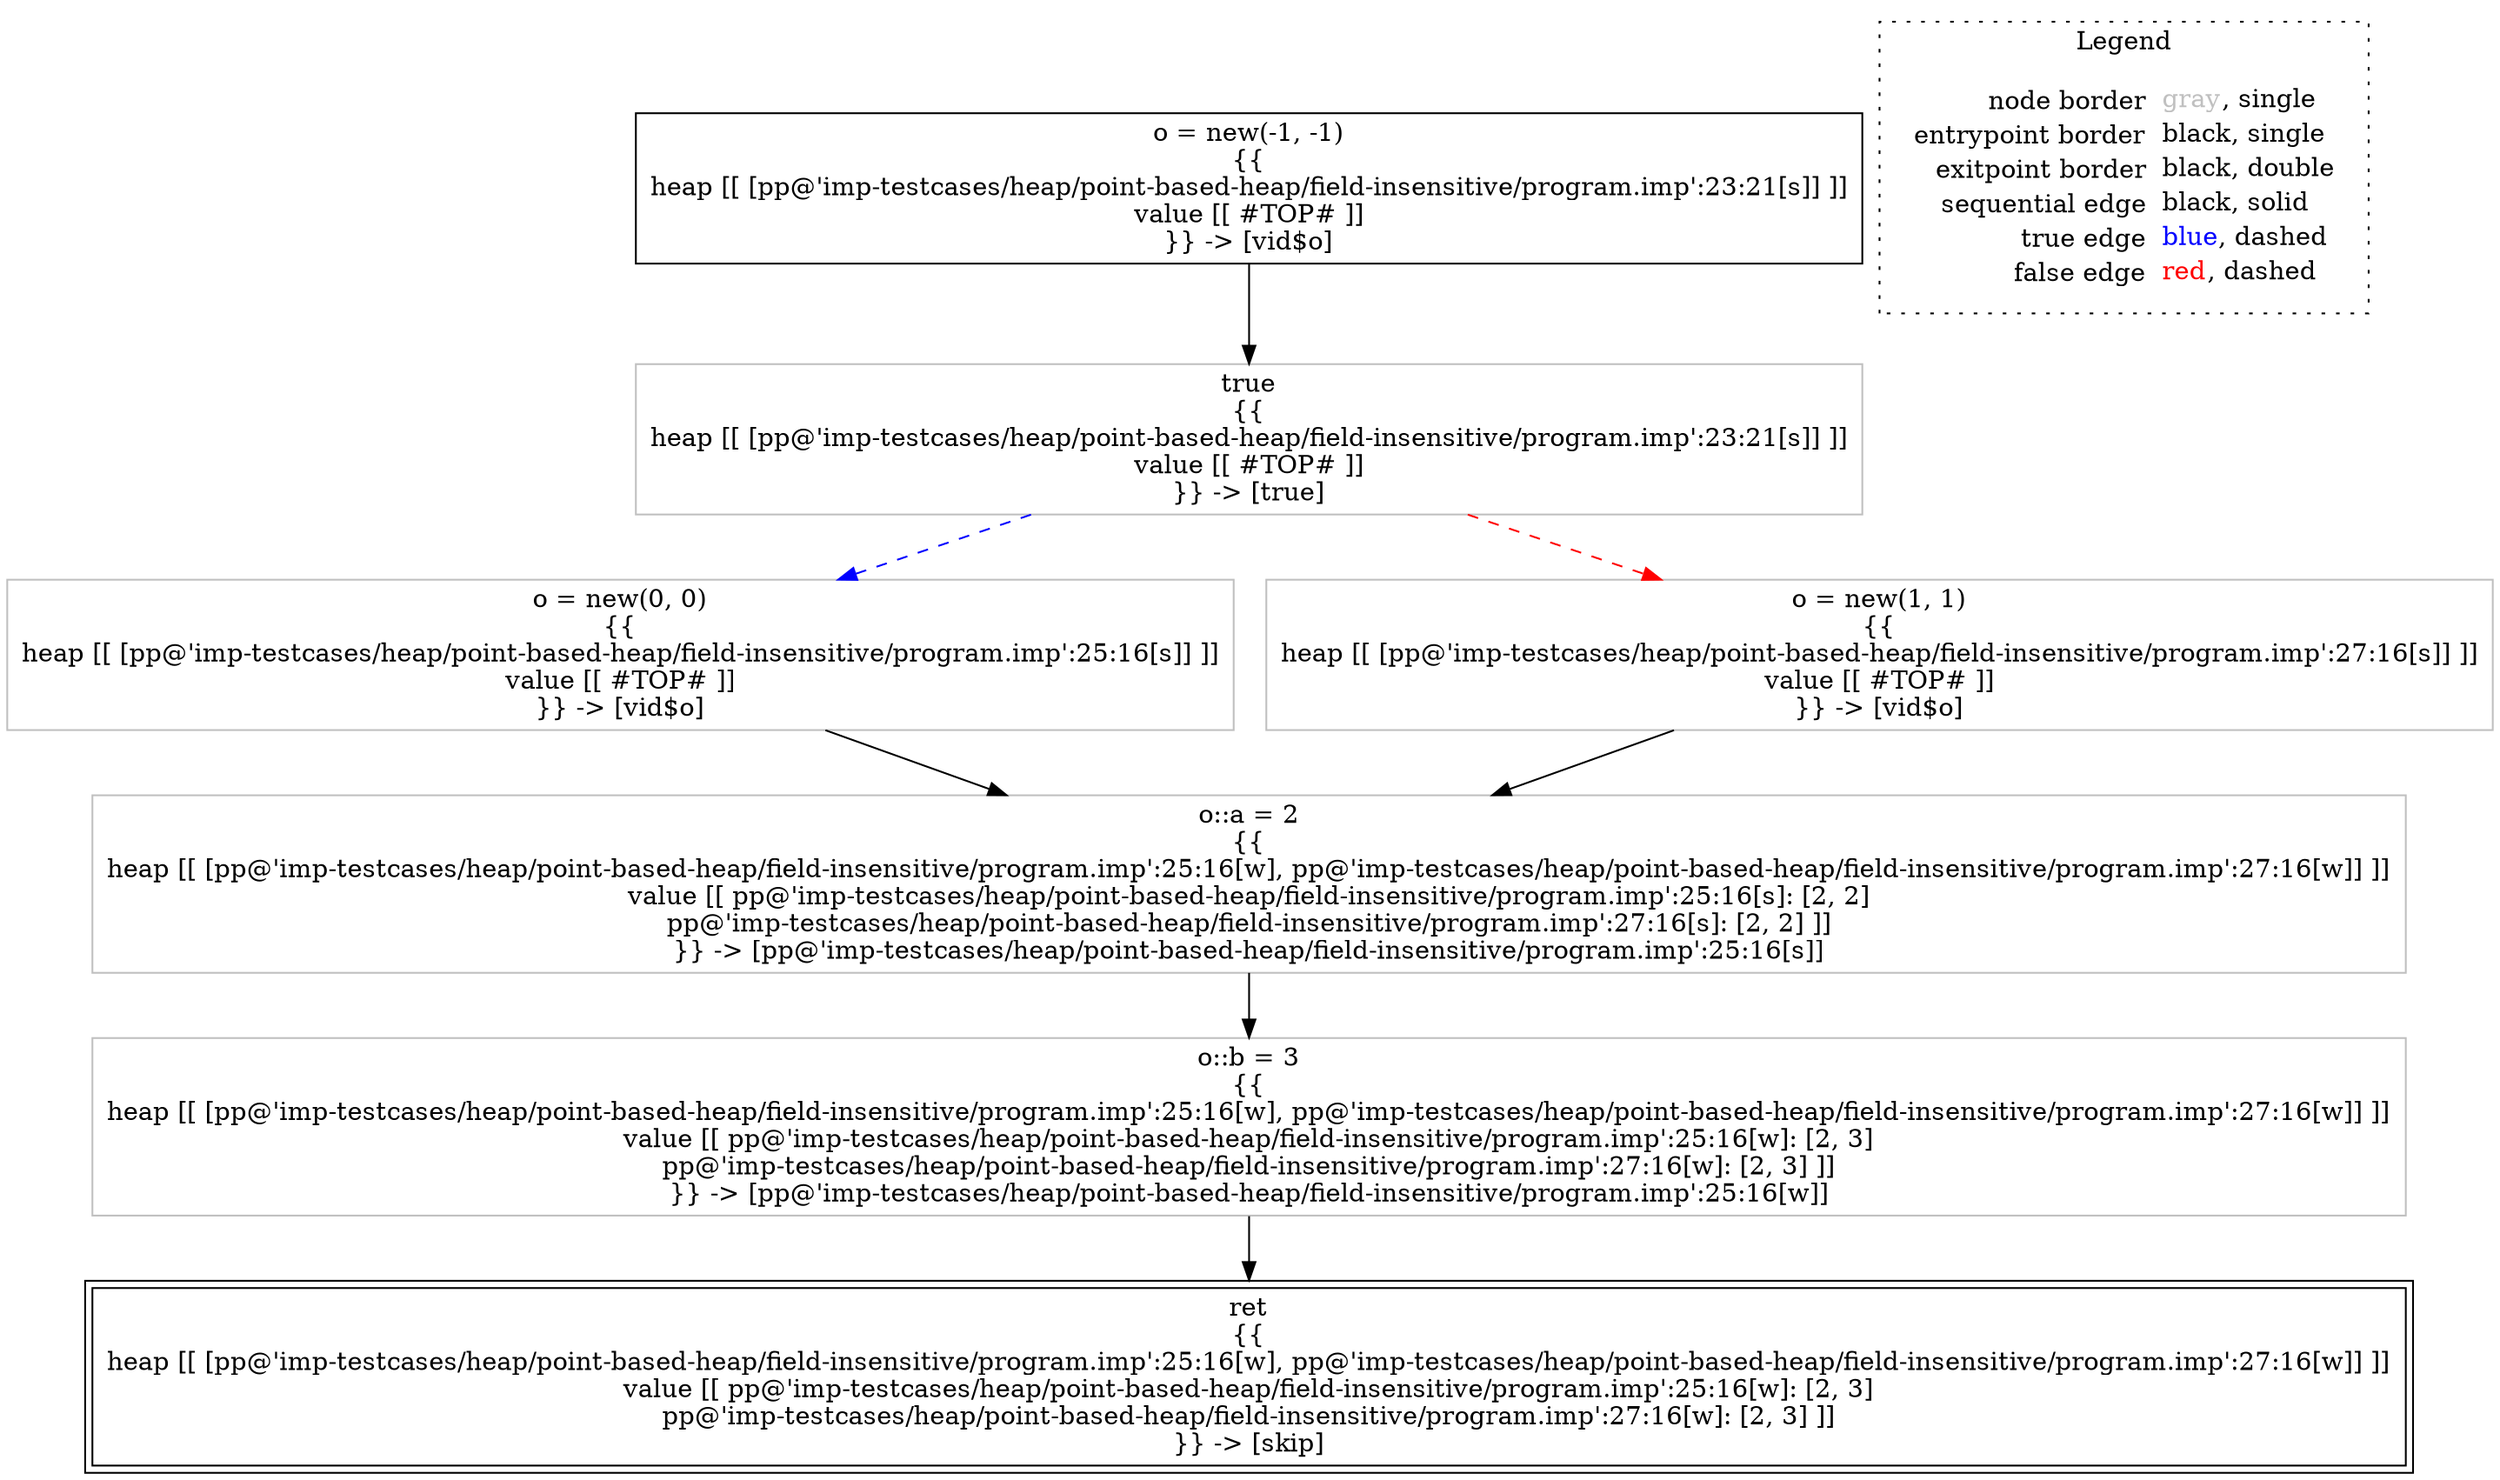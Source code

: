 digraph {
	"node0" [shape="rect",color="black",label=<o = new(-1, -1)<BR/>{{<BR/>heap [[ [pp@'imp-testcases/heap/point-based-heap/field-insensitive/program.imp':23:21[s]] ]]<BR/>value [[ #TOP# ]]<BR/>}} -&gt; [vid$o]>];
	"node1" [shape="rect",color="gray",label=<o::a = 2<BR/>{{<BR/>heap [[ [pp@'imp-testcases/heap/point-based-heap/field-insensitive/program.imp':25:16[w], pp@'imp-testcases/heap/point-based-heap/field-insensitive/program.imp':27:16[w]] ]]<BR/>value [[ pp@'imp-testcases/heap/point-based-heap/field-insensitive/program.imp':25:16[s]: [2, 2]<BR/>pp@'imp-testcases/heap/point-based-heap/field-insensitive/program.imp':27:16[s]: [2, 2] ]]<BR/>}} -&gt; [pp@'imp-testcases/heap/point-based-heap/field-insensitive/program.imp':25:16[s]]>];
	"node2" [shape="rect",color="black",peripheries="2",label=<ret<BR/>{{<BR/>heap [[ [pp@'imp-testcases/heap/point-based-heap/field-insensitive/program.imp':25:16[w], pp@'imp-testcases/heap/point-based-heap/field-insensitive/program.imp':27:16[w]] ]]<BR/>value [[ pp@'imp-testcases/heap/point-based-heap/field-insensitive/program.imp':25:16[w]: [2, 3]<BR/>pp@'imp-testcases/heap/point-based-heap/field-insensitive/program.imp':27:16[w]: [2, 3] ]]<BR/>}} -&gt; [skip]>];
	"node3" [shape="rect",color="gray",label=<o = new(0, 0)<BR/>{{<BR/>heap [[ [pp@'imp-testcases/heap/point-based-heap/field-insensitive/program.imp':25:16[s]] ]]<BR/>value [[ #TOP# ]]<BR/>}} -&gt; [vid$o]>];
	"node4" [shape="rect",color="gray",label=<o = new(1, 1)<BR/>{{<BR/>heap [[ [pp@'imp-testcases/heap/point-based-heap/field-insensitive/program.imp':27:16[s]] ]]<BR/>value [[ #TOP# ]]<BR/>}} -&gt; [vid$o]>];
	"node5" [shape="rect",color="gray",label=<true<BR/>{{<BR/>heap [[ [pp@'imp-testcases/heap/point-based-heap/field-insensitive/program.imp':23:21[s]] ]]<BR/>value [[ #TOP# ]]<BR/>}} -&gt; [true]>];
	"node6" [shape="rect",color="gray",label=<o::b = 3<BR/>{{<BR/>heap [[ [pp@'imp-testcases/heap/point-based-heap/field-insensitive/program.imp':25:16[w], pp@'imp-testcases/heap/point-based-heap/field-insensitive/program.imp':27:16[w]] ]]<BR/>value [[ pp@'imp-testcases/heap/point-based-heap/field-insensitive/program.imp':25:16[w]: [2, 3]<BR/>pp@'imp-testcases/heap/point-based-heap/field-insensitive/program.imp':27:16[w]: [2, 3] ]]<BR/>}} -&gt; [pp@'imp-testcases/heap/point-based-heap/field-insensitive/program.imp':25:16[w]]>];
	"node1" -> "node6" [color="black"];
	"node3" -> "node1" [color="black"];
	"node4" -> "node1" [color="black"];
	"node5" -> "node3" [color="blue",style="dashed"];
	"node5" -> "node4" [color="red",style="dashed"];
	"node0" -> "node5" [color="black"];
	"node6" -> "node2" [color="black"];
subgraph cluster_legend {
	label="Legend";
	style=dotted;
	node [shape=plaintext];
	"legend" [label=<<table border="0" cellpadding="2" cellspacing="0" cellborder="0"><tr><td align="right">node border&nbsp;</td><td align="left"><font color="gray">gray</font>, single</td></tr><tr><td align="right">entrypoint border&nbsp;</td><td align="left"><font color="black">black</font>, single</td></tr><tr><td align="right">exitpoint border&nbsp;</td><td align="left"><font color="black">black</font>, double</td></tr><tr><td align="right">sequential edge&nbsp;</td><td align="left"><font color="black">black</font>, solid</td></tr><tr><td align="right">true edge&nbsp;</td><td align="left"><font color="blue">blue</font>, dashed</td></tr><tr><td align="right">false edge&nbsp;</td><td align="left"><font color="red">red</font>, dashed</td></tr></table>>];
}

}
